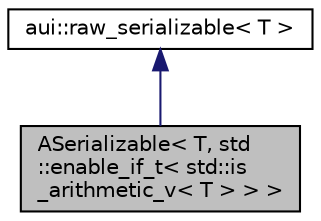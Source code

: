 digraph "ASerializable&lt; T, std::enable_if_t&lt; std::is_arithmetic_v&lt; T &gt; &gt; &gt;"
{
 // LATEX_PDF_SIZE
  edge [fontname="Helvetica",fontsize="10",labelfontname="Helvetica",labelfontsize="10"];
  node [fontname="Helvetica",fontsize="10",shape=record];
  Node1 [label="ASerializable\< T, std\l::enable_if_t\< std::is\l_arithmetic_v\< T \> \> \>",height=0.2,width=0.4,color="black", fillcolor="grey75", style="filled", fontcolor="black",tooltip=" "];
  Node2 -> Node1 [dir="back",color="midnightblue",fontsize="10",style="solid",fontname="Helvetica"];
  Node2 [label="aui::raw_serializable\< T \>",height=0.2,width=0.4,color="black", fillcolor="white", style="filled",URL="$structaui_1_1raw__serializable.html",tooltip=" "];
}
